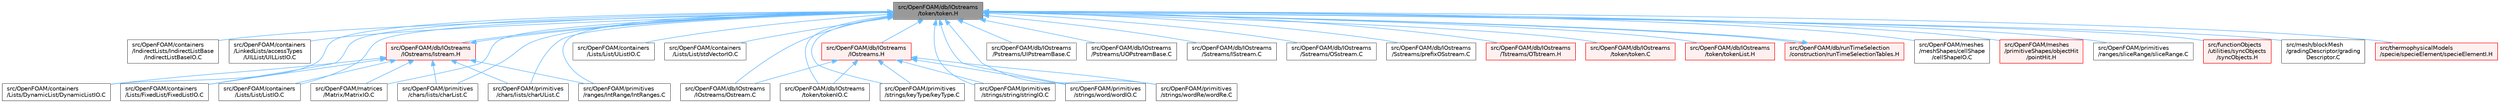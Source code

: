 digraph "src/OpenFOAM/db/IOstreams/token/token.H"
{
 // LATEX_PDF_SIZE
  bgcolor="transparent";
  edge [fontname=Helvetica,fontsize=10,labelfontname=Helvetica,labelfontsize=10];
  node [fontname=Helvetica,fontsize=10,shape=box,height=0.2,width=0.4];
  Node1 [id="Node000001",label="src/OpenFOAM/db/IOstreams\l/token/token.H",height=0.2,width=0.4,color="gray40", fillcolor="grey60", style="filled", fontcolor="black",tooltip=" "];
  Node1 -> Node2 [id="edge1_Node000001_Node000002",dir="back",color="steelblue1",style="solid",tooltip=" "];
  Node2 [id="Node000002",label="src/OpenFOAM/containers\l/IndirectLists/IndirectListBase\l/IndirectListBaseIO.C",height=0.2,width=0.4,color="grey40", fillcolor="white", style="filled",URL="$IndirectListBaseIO_8C.html",tooltip=" "];
  Node1 -> Node3 [id="edge2_Node000001_Node000003",dir="back",color="steelblue1",style="solid",tooltip=" "];
  Node3 [id="Node000003",label="src/OpenFOAM/containers\l/LinkedLists/accessTypes\l/UILList/UILListIO.C",height=0.2,width=0.4,color="grey40", fillcolor="white", style="filled",URL="$UILListIO_8C.html",tooltip=" "];
  Node1 -> Node4 [id="edge3_Node000001_Node000004",dir="back",color="steelblue1",style="solid",tooltip=" "];
  Node4 [id="Node000004",label="src/OpenFOAM/containers\l/Lists/DynamicList/DynamicListIO.C",height=0.2,width=0.4,color="grey40", fillcolor="white", style="filled",URL="$DynamicListIO_8C.html",tooltip=" "];
  Node1 -> Node5 [id="edge4_Node000001_Node000005",dir="back",color="steelblue1",style="solid",tooltip=" "];
  Node5 [id="Node000005",label="src/OpenFOAM/containers\l/Lists/FixedList/FixedListIO.C",height=0.2,width=0.4,color="grey40", fillcolor="white", style="filled",URL="$FixedListIO_8C.html",tooltip=" "];
  Node1 -> Node6 [id="edge5_Node000001_Node000006",dir="back",color="steelblue1",style="solid",tooltip=" "];
  Node6 [id="Node000006",label="src/OpenFOAM/containers\l/Lists/List/ListIO.C",height=0.2,width=0.4,color="grey40", fillcolor="white", style="filled",URL="$ListIO_8C.html",tooltip=" "];
  Node1 -> Node7 [id="edge6_Node000001_Node000007",dir="back",color="steelblue1",style="solid",tooltip=" "];
  Node7 [id="Node000007",label="src/OpenFOAM/containers\l/Lists/List/UListIO.C",height=0.2,width=0.4,color="grey40", fillcolor="white", style="filled",URL="$UListIO_8C.html",tooltip=" "];
  Node1 -> Node8 [id="edge7_Node000001_Node000008",dir="back",color="steelblue1",style="solid",tooltip=" "];
  Node8 [id="Node000008",label="src/OpenFOAM/containers\l/Lists/List/stdVectorIO.C",height=0.2,width=0.4,color="grey40", fillcolor="white", style="filled",URL="$stdVectorIO_8C.html",tooltip=" "];
  Node1 -> Node9 [id="edge8_Node000001_Node000009",dir="back",color="steelblue1",style="solid",tooltip=" "];
  Node9 [id="Node000009",label="src/OpenFOAM/db/IOstreams\l/IOstreams.H",height=0.2,width=0.4,color="red", fillcolor="#FFF0F0", style="filled",URL="$IOstreams_8H.html",tooltip="Useful combination of include files which define Sin, Sout and Serr and the use of IO streams general..."];
  Node9 -> Node30 [id="edge9_Node000009_Node000030",dir="back",color="steelblue1",style="solid",tooltip=" "];
  Node30 [id="Node000030",label="src/OpenFOAM/db/IOstreams\l/IOstreams/Ostream.C",height=0.2,width=0.4,color="grey40", fillcolor="white", style="filled",URL="$Ostream_8C.html",tooltip=" "];
  Node9 -> Node36 [id="edge10_Node000009_Node000036",dir="back",color="steelblue1",style="solid",tooltip=" "];
  Node36 [id="Node000036",label="src/OpenFOAM/db/IOstreams\l/token/tokenIO.C",height=0.2,width=0.4,color="grey40", fillcolor="white", style="filled",URL="$tokenIO_8C.html",tooltip=" "];
  Node9 -> Node5312 [id="edge11_Node000009_Node005312",dir="back",color="steelblue1",style="solid",tooltip=" "];
  Node5312 [id="Node005312",label="src/OpenFOAM/primitives\l/strings/keyType/keyType.C",height=0.2,width=0.4,color="grey40", fillcolor="white", style="filled",URL="$keyType_8C.html",tooltip=" "];
  Node9 -> Node5313 [id="edge12_Node000009_Node005313",dir="back",color="steelblue1",style="solid",tooltip=" "];
  Node5313 [id="Node005313",label="src/OpenFOAM/primitives\l/strings/string/stringIO.C",height=0.2,width=0.4,color="grey40", fillcolor="white", style="filled",URL="$stringIO_8C.html",tooltip=" "];
  Node9 -> Node5314 [id="edge13_Node000009_Node005314",dir="back",color="steelblue1",style="solid",tooltip=" "];
  Node5314 [id="Node005314",label="src/OpenFOAM/primitives\l/strings/word/wordIO.C",height=0.2,width=0.4,color="grey40", fillcolor="white", style="filled",URL="$wordIO_8C.html",tooltip=" "];
  Node9 -> Node5315 [id="edge14_Node000009_Node005315",dir="back",color="steelblue1",style="solid",tooltip=" "];
  Node5315 [id="Node005315",label="src/OpenFOAM/primitives\l/strings/wordRe/wordRe.C",height=0.2,width=0.4,color="grey40", fillcolor="white", style="filled",URL="$wordRe_8C.html",tooltip=" "];
  Node1 -> Node5452 [id="edge15_Node000001_Node005452",dir="back",color="steelblue1",style="solid",tooltip=" "];
  Node5452 [id="Node005452",label="src/OpenFOAM/db/IOstreams\l/IOstreams/Istream.H",height=0.2,width=0.4,color="red", fillcolor="#FFF0F0", style="filled",URL="$Istream_8H.html",tooltip=" "];
  Node5452 -> Node4 [id="edge16_Node005452_Node000004",dir="back",color="steelblue1",style="solid",tooltip=" "];
  Node5452 -> Node5 [id="edge17_Node005452_Node000005",dir="back",color="steelblue1",style="solid",tooltip=" "];
  Node5452 -> Node6 [id="edge18_Node005452_Node000006",dir="back",color="steelblue1",style="solid",tooltip=" "];
  Node5452 -> Node1 [id="edge19_Node005452_Node000001",dir="back",color="steelblue1",style="solid",tooltip=" "];
  Node5452 -> Node6815 [id="edge20_Node005452_Node006815",dir="back",color="steelblue1",style="solid",tooltip=" "];
  Node6815 [id="Node006815",label="src/OpenFOAM/matrices\l/Matrix/MatrixIO.C",height=0.2,width=0.4,color="grey40", fillcolor="white", style="filled",URL="$MatrixIO_8C.html",tooltip=" "];
  Node5452 -> Node6816 [id="edge21_Node005452_Node006816",dir="back",color="steelblue1",style="solid",tooltip=" "];
  Node6816 [id="Node006816",label="src/OpenFOAM/primitives\l/chars/lists/charList.C",height=0.2,width=0.4,color="grey40", fillcolor="white", style="filled",URL="$charList_8C.html",tooltip=" "];
  Node5452 -> Node6817 [id="edge22_Node005452_Node006817",dir="back",color="steelblue1",style="solid",tooltip=" "];
  Node6817 [id="Node006817",label="src/OpenFOAM/primitives\l/chars/lists/charUList.C",height=0.2,width=0.4,color="grey40", fillcolor="white", style="filled",URL="$charUList_8C.html",tooltip=" "];
  Node5452 -> Node6819 [id="edge23_Node005452_Node006819",dir="back",color="steelblue1",style="solid",tooltip=" "];
  Node6819 [id="Node006819",label="src/OpenFOAM/primitives\l/ranges/IntRange/IntRanges.C",height=0.2,width=0.4,color="grey40", fillcolor="white", style="filled",URL="$IntRanges_8C.html",tooltip=" "];
  Node1 -> Node30 [id="edge24_Node000001_Node000030",dir="back",color="steelblue1",style="solid",tooltip=" "];
  Node1 -> Node5537 [id="edge25_Node000001_Node005537",dir="back",color="steelblue1",style="solid",tooltip=" "];
  Node5537 [id="Node005537",label="src/OpenFOAM/db/IOstreams\l/Pstreams/UIPstreamBase.C",height=0.2,width=0.4,color="grey40", fillcolor="white", style="filled",URL="$UIPstreamBase_8C.html",tooltip=" "];
  Node1 -> Node7720 [id="edge26_Node000001_Node007720",dir="back",color="steelblue1",style="solid",tooltip=" "];
  Node7720 [id="Node007720",label="src/OpenFOAM/db/IOstreams\l/Pstreams/UOPstreamBase.C",height=0.2,width=0.4,color="grey40", fillcolor="white", style="filled",URL="$UOPstreamBase_8C.html",tooltip=" "];
  Node1 -> Node5578 [id="edge27_Node000001_Node005578",dir="back",color="steelblue1",style="solid",tooltip=" "];
  Node5578 [id="Node005578",label="src/OpenFOAM/db/IOstreams\l/Sstreams/ISstream.C",height=0.2,width=0.4,color="grey40", fillcolor="white", style="filled",URL="$ISstream_8C.html",tooltip=" "];
  Node1 -> Node6494 [id="edge28_Node000001_Node006494",dir="back",color="steelblue1",style="solid",tooltip=" "];
  Node6494 [id="Node006494",label="src/OpenFOAM/db/IOstreams\l/Sstreams/OSstream.C",height=0.2,width=0.4,color="grey40", fillcolor="white", style="filled",URL="$OSstream_8C.html",tooltip=" "];
  Node1 -> Node7739 [id="edge29_Node000001_Node007739",dir="back",color="steelblue1",style="solid",tooltip=" "];
  Node7739 [id="Node007739",label="src/OpenFOAM/db/IOstreams\l/Sstreams/prefixOSstream.C",height=0.2,width=0.4,color="grey40", fillcolor="white", style="filled",URL="$prefixOSstream_8C.html",tooltip=" "];
  Node1 -> Node7801 [id="edge30_Node000001_Node007801",dir="back",color="steelblue1",style="solid",tooltip=" "];
  Node7801 [id="Node007801",label="src/OpenFOAM/db/IOstreams\l/Tstreams/OTstream.H",height=0.2,width=0.4,color="red", fillcolor="#FFF0F0", style="filled",URL="$OTstream_8H.html",tooltip=" "];
  Node1 -> Node7803 [id="edge31_Node000001_Node007803",dir="back",color="steelblue1",style="solid",tooltip=" "];
  Node7803 [id="Node007803",label="src/OpenFOAM/db/IOstreams\l/token/token.C",height=0.2,width=0.4,color="red", fillcolor="#FFF0F0", style="filled",URL="$token_8C.html",tooltip=" "];
  Node1 -> Node36 [id="edge32_Node000001_Node000036",dir="back",color="steelblue1",style="solid",tooltip=" "];
  Node1 -> Node7804 [id="edge33_Node000001_Node007804",dir="back",color="steelblue1",style="solid",tooltip=" "];
  Node7804 [id="Node007804",label="src/OpenFOAM/db/IOstreams\l/token/tokenList.H",height=0.2,width=0.4,color="red", fillcolor="#FFF0F0", style="filled",URL="$tokenList_8H.html",tooltip=" "];
  Node1 -> Node7805 [id="edge34_Node000001_Node007805",dir="back",color="steelblue1",style="solid",tooltip=" "];
  Node7805 [id="Node007805",label="src/OpenFOAM/db/runTimeSelection\l/construction/runTimeSelectionTables.H",height=0.2,width=0.4,color="red", fillcolor="#FFF0F0", style="filled",URL="$runTimeSelectionTables_8H.html",tooltip="Macros to ease declaration of run-time selection tables."];
  Node7805 -> Node1 [id="edge35_Node007805_Node000001",dir="back",color="steelblue1",style="solid",tooltip=" "];
  Node1 -> Node6815 [id="edge36_Node000001_Node006815",dir="back",color="steelblue1",style="solid",tooltip=" "];
  Node1 -> Node694 [id="edge37_Node000001_Node000694",dir="back",color="steelblue1",style="solid",tooltip=" "];
  Node694 [id="Node000694",label="src/OpenFOAM/meshes\l/meshShapes/cellShape\l/cellShapeIO.C",height=0.2,width=0.4,color="grey40", fillcolor="white", style="filled",URL="$cellShapeIO_8C.html",tooltip=" "];
  Node1 -> Node7925 [id="edge38_Node000001_Node007925",dir="back",color="steelblue1",style="solid",tooltip=" "];
  Node7925 [id="Node007925",label="src/OpenFOAM/meshes\l/primitiveShapes/objectHit\l/pointHit.H",height=0.2,width=0.4,color="red", fillcolor="#FFF0F0", style="filled",URL="$pointHit_8H.html",tooltip=" "];
  Node1 -> Node6816 [id="edge39_Node000001_Node006816",dir="back",color="steelblue1",style="solid",tooltip=" "];
  Node1 -> Node6817 [id="edge40_Node000001_Node006817",dir="back",color="steelblue1",style="solid",tooltip=" "];
  Node1 -> Node6819 [id="edge41_Node000001_Node006819",dir="back",color="steelblue1",style="solid",tooltip=" "];
  Node1 -> Node7932 [id="edge42_Node000001_Node007932",dir="back",color="steelblue1",style="solid",tooltip=" "];
  Node7932 [id="Node007932",label="src/OpenFOAM/primitives\l/ranges/sliceRange/sliceRange.C",height=0.2,width=0.4,color="grey40", fillcolor="white", style="filled",URL="$sliceRange_8C.html",tooltip=" "];
  Node1 -> Node5312 [id="edge43_Node000001_Node005312",dir="back",color="steelblue1",style="solid",tooltip=" "];
  Node1 -> Node5313 [id="edge44_Node000001_Node005313",dir="back",color="steelblue1",style="solid",tooltip=" "];
  Node1 -> Node5314 [id="edge45_Node000001_Node005314",dir="back",color="steelblue1",style="solid",tooltip=" "];
  Node1 -> Node5315 [id="edge46_Node000001_Node005315",dir="back",color="steelblue1",style="solid",tooltip=" "];
  Node1 -> Node7360 [id="edge47_Node000001_Node007360",dir="back",color="steelblue1",style="solid",tooltip=" "];
  Node7360 [id="Node007360",label="src/functionObjects\l/utilities/syncObjects\l/syncObjects.H",height=0.2,width=0.4,color="red", fillcolor="#FFF0F0", style="filled",URL="$syncObjects_8H.html",tooltip=" "];
  Node1 -> Node7933 [id="edge48_Node000001_Node007933",dir="back",color="steelblue1",style="solid",tooltip=" "];
  Node7933 [id="Node007933",label="src/mesh/blockMesh\l/gradingDescriptor/grading\lDescriptor.C",height=0.2,width=0.4,color="grey40", fillcolor="white", style="filled",URL="$gradingDescriptor_8C.html",tooltip=" "];
  Node1 -> Node7934 [id="edge49_Node000001_Node007934",dir="back",color="steelblue1",style="solid",tooltip=" "];
  Node7934 [id="Node007934",label="src/thermophysicalModels\l/specie/specieElement/specieElementI.H",height=0.2,width=0.4,color="red", fillcolor="#FFF0F0", style="filled",URL="$specieElementI_8H.html",tooltip=" "];
}
